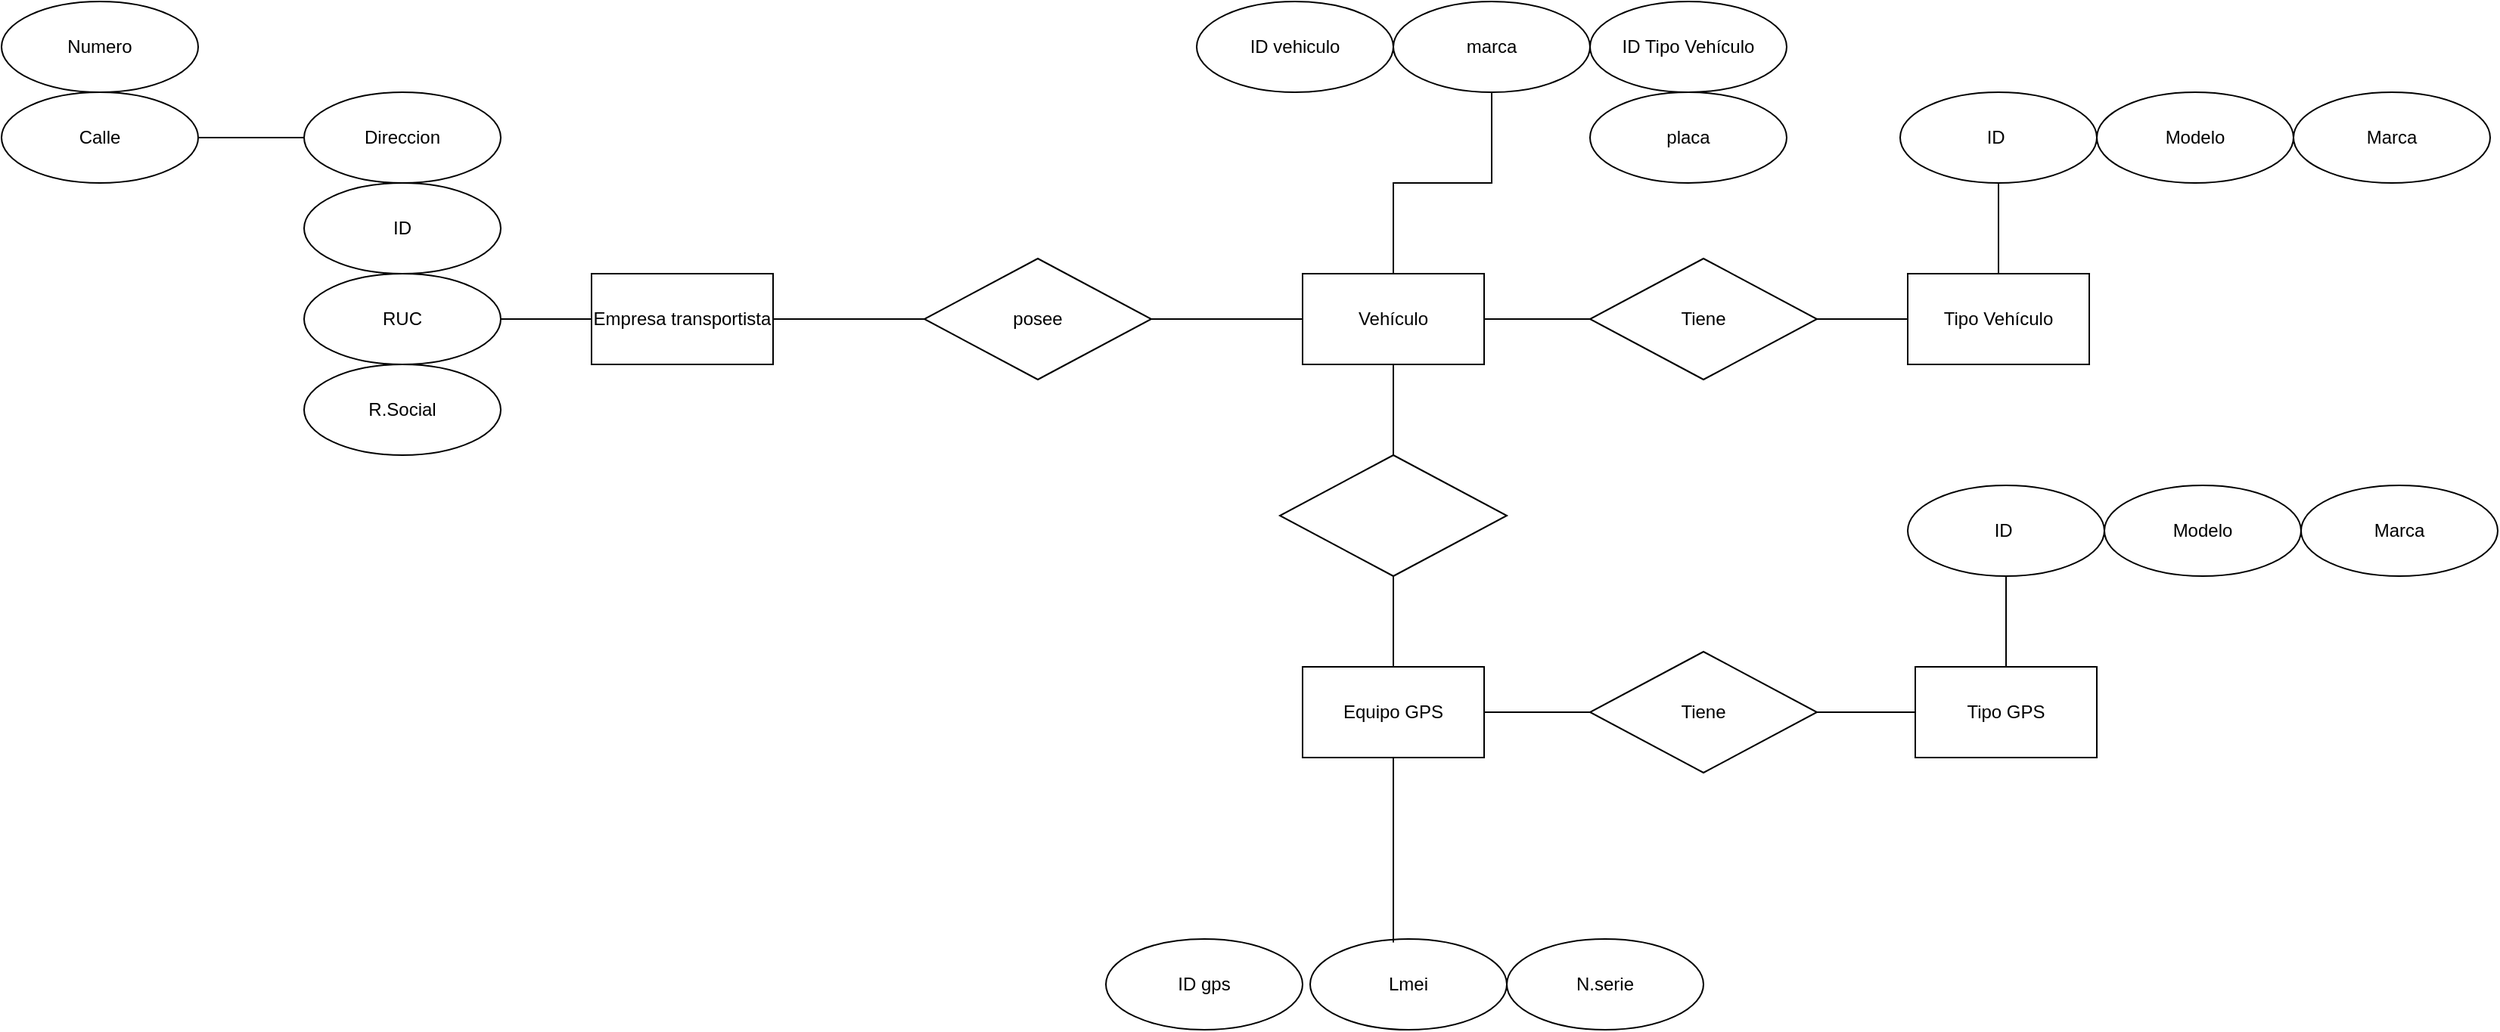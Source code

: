 <mxfile version="26.0.12">
  <diagram name="Page-1" id="0W0j58zksBqhTRM9sNPT">
    <mxGraphModel dx="2076" dy="772" grid="1" gridSize="10" guides="1" tooltips="1" connect="1" arrows="1" fold="1" page="1" pageScale="1" pageWidth="850" pageHeight="1100" math="0" shadow="0">
      <root>
        <mxCell id="0" />
        <mxCell id="1" parent="0" />
        <mxCell id="ETctDNKKhU5Dmu6BSKCJ-19" style="edgeStyle=orthogonalEdgeStyle;rounded=0;orthogonalLoop=1;jettySize=auto;html=1;entryX=0.5;entryY=1;entryDx=0;entryDy=0;endArrow=none;startFill=0;" edge="1" parent="1" source="ETctDNKKhU5Dmu6BSKCJ-2" target="ETctDNKKhU5Dmu6BSKCJ-12">
          <mxGeometry relative="1" as="geometry" />
        </mxCell>
        <mxCell id="ETctDNKKhU5Dmu6BSKCJ-2" value="Vehículo" style="rounded=0;whiteSpace=wrap;html=1;" vertex="1" parent="1">
          <mxGeometry x="510" y="260" width="120" height="60" as="geometry" />
        </mxCell>
        <mxCell id="ETctDNKKhU5Dmu6BSKCJ-8" style="edgeStyle=orthogonalEdgeStyle;rounded=0;orthogonalLoop=1;jettySize=auto;html=1;entryX=0;entryY=0.5;entryDx=0;entryDy=0;endArrow=none;startFill=0;" edge="1" parent="1" source="ETctDNKKhU5Dmu6BSKCJ-3" target="ETctDNKKhU5Dmu6BSKCJ-6">
          <mxGeometry relative="1" as="geometry" />
        </mxCell>
        <mxCell id="ETctDNKKhU5Dmu6BSKCJ-3" value="Empresa transportista" style="rounded=0;whiteSpace=wrap;html=1;" vertex="1" parent="1">
          <mxGeometry x="40" y="260" width="120" height="60" as="geometry" />
        </mxCell>
        <mxCell id="ETctDNKKhU5Dmu6BSKCJ-4" value="Equipo GPS" style="rounded=0;whiteSpace=wrap;html=1;" vertex="1" parent="1">
          <mxGeometry x="510" y="520" width="120" height="60" as="geometry" />
        </mxCell>
        <mxCell id="ETctDNKKhU5Dmu6BSKCJ-5" value="ID vehiculo" style="ellipse;whiteSpace=wrap;html=1;" vertex="1" parent="1">
          <mxGeometry x="440" y="80" width="130" height="60" as="geometry" />
        </mxCell>
        <mxCell id="ETctDNKKhU5Dmu6BSKCJ-9" style="edgeStyle=orthogonalEdgeStyle;rounded=0;orthogonalLoop=1;jettySize=auto;html=1;entryX=0;entryY=0.5;entryDx=0;entryDy=0;endArrow=none;startFill=0;" edge="1" parent="1" source="ETctDNKKhU5Dmu6BSKCJ-6" target="ETctDNKKhU5Dmu6BSKCJ-2">
          <mxGeometry relative="1" as="geometry" />
        </mxCell>
        <mxCell id="ETctDNKKhU5Dmu6BSKCJ-6" value="posee" style="rhombus;whiteSpace=wrap;html=1;" vertex="1" parent="1">
          <mxGeometry x="260" y="250" width="150" height="80" as="geometry" />
        </mxCell>
        <mxCell id="ETctDNKKhU5Dmu6BSKCJ-10" style="edgeStyle=orthogonalEdgeStyle;rounded=0;orthogonalLoop=1;jettySize=auto;html=1;endArrow=none;startFill=0;" edge="1" parent="1" source="ETctDNKKhU5Dmu6BSKCJ-7" target="ETctDNKKhU5Dmu6BSKCJ-2">
          <mxGeometry relative="1" as="geometry" />
        </mxCell>
        <mxCell id="ETctDNKKhU5Dmu6BSKCJ-11" style="edgeStyle=orthogonalEdgeStyle;rounded=0;orthogonalLoop=1;jettySize=auto;html=1;entryX=0.5;entryY=0;entryDx=0;entryDy=0;endArrow=none;startFill=0;" edge="1" parent="1" source="ETctDNKKhU5Dmu6BSKCJ-7" target="ETctDNKKhU5Dmu6BSKCJ-4">
          <mxGeometry relative="1" as="geometry" />
        </mxCell>
        <mxCell id="ETctDNKKhU5Dmu6BSKCJ-7" value="" style="rhombus;whiteSpace=wrap;html=1;" vertex="1" parent="1">
          <mxGeometry x="495" y="380" width="150" height="80" as="geometry" />
        </mxCell>
        <mxCell id="ETctDNKKhU5Dmu6BSKCJ-12" value="marca" style="ellipse;whiteSpace=wrap;html=1;" vertex="1" parent="1">
          <mxGeometry x="570" y="80" width="130" height="60" as="geometry" />
        </mxCell>
        <mxCell id="ETctDNKKhU5Dmu6BSKCJ-13" value="ID gps" style="ellipse;whiteSpace=wrap;html=1;" vertex="1" parent="1">
          <mxGeometry x="380" y="700" width="130" height="60" as="geometry" />
        </mxCell>
        <mxCell id="ETctDNKKhU5Dmu6BSKCJ-14" value="ID Tipo Vehículo" style="ellipse;whiteSpace=wrap;html=1;" vertex="1" parent="1">
          <mxGeometry x="700" y="80" width="130" height="60" as="geometry" />
        </mxCell>
        <mxCell id="ETctDNKKhU5Dmu6BSKCJ-15" value="placa" style="ellipse;whiteSpace=wrap;html=1;" vertex="1" parent="1">
          <mxGeometry x="700" y="140" width="130" height="60" as="geometry" />
        </mxCell>
        <mxCell id="ETctDNKKhU5Dmu6BSKCJ-16" value="Lmei" style="ellipse;whiteSpace=wrap;html=1;" vertex="1" parent="1">
          <mxGeometry x="515" y="700" width="130" height="60" as="geometry" />
        </mxCell>
        <mxCell id="ETctDNKKhU5Dmu6BSKCJ-17" value="N.serie" style="ellipse;whiteSpace=wrap;html=1;" vertex="1" parent="1">
          <mxGeometry x="645" y="700" width="130" height="60" as="geometry" />
        </mxCell>
        <mxCell id="ETctDNKKhU5Dmu6BSKCJ-18" style="edgeStyle=orthogonalEdgeStyle;rounded=0;orthogonalLoop=1;jettySize=auto;html=1;entryX=0.423;entryY=0.038;entryDx=0;entryDy=0;entryPerimeter=0;endArrow=none;startFill=0;" edge="1" parent="1" source="ETctDNKKhU5Dmu6BSKCJ-4" target="ETctDNKKhU5Dmu6BSKCJ-16">
          <mxGeometry relative="1" as="geometry" />
        </mxCell>
        <mxCell id="ETctDNKKhU5Dmu6BSKCJ-20" value="Direccion" style="ellipse;whiteSpace=wrap;html=1;" vertex="1" parent="1">
          <mxGeometry x="-150" y="140" width="130" height="60" as="geometry" />
        </mxCell>
        <mxCell id="ETctDNKKhU5Dmu6BSKCJ-21" value="ID" style="ellipse;whiteSpace=wrap;html=1;" vertex="1" parent="1">
          <mxGeometry x="-150" y="200" width="130" height="60" as="geometry" />
        </mxCell>
        <mxCell id="ETctDNKKhU5Dmu6BSKCJ-27" style="edgeStyle=orthogonalEdgeStyle;rounded=0;orthogonalLoop=1;jettySize=auto;html=1;endArrow=none;startFill=0;" edge="1" parent="1" source="ETctDNKKhU5Dmu6BSKCJ-22" target="ETctDNKKhU5Dmu6BSKCJ-3">
          <mxGeometry relative="1" as="geometry" />
        </mxCell>
        <mxCell id="ETctDNKKhU5Dmu6BSKCJ-22" value="RUC" style="ellipse;whiteSpace=wrap;html=1;" vertex="1" parent="1">
          <mxGeometry x="-150" y="260" width="130" height="60" as="geometry" />
        </mxCell>
        <mxCell id="ETctDNKKhU5Dmu6BSKCJ-23" value="R.Social" style="ellipse;whiteSpace=wrap;html=1;" vertex="1" parent="1">
          <mxGeometry x="-150" y="320" width="130" height="60" as="geometry" />
        </mxCell>
        <mxCell id="ETctDNKKhU5Dmu6BSKCJ-26" style="edgeStyle=orthogonalEdgeStyle;rounded=0;orthogonalLoop=1;jettySize=auto;html=1;entryX=0;entryY=0.5;entryDx=0;entryDy=0;endArrow=none;startFill=0;" edge="1" parent="1" source="ETctDNKKhU5Dmu6BSKCJ-24" target="ETctDNKKhU5Dmu6BSKCJ-20">
          <mxGeometry relative="1" as="geometry" />
        </mxCell>
        <mxCell id="ETctDNKKhU5Dmu6BSKCJ-24" value="Calle" style="ellipse;whiteSpace=wrap;html=1;" vertex="1" parent="1">
          <mxGeometry x="-350" y="140" width="130" height="60" as="geometry" />
        </mxCell>
        <mxCell id="ETctDNKKhU5Dmu6BSKCJ-25" value="Numero" style="ellipse;whiteSpace=wrap;html=1;" vertex="1" parent="1">
          <mxGeometry x="-350" y="80" width="130" height="60" as="geometry" />
        </mxCell>
        <mxCell id="ETctDNKKhU5Dmu6BSKCJ-35" style="edgeStyle=orthogonalEdgeStyle;rounded=0;orthogonalLoop=1;jettySize=auto;html=1;entryX=0.5;entryY=1;entryDx=0;entryDy=0;endArrow=none;startFill=0;" edge="1" parent="1" source="ETctDNKKhU5Dmu6BSKCJ-28" target="ETctDNKKhU5Dmu6BSKCJ-32">
          <mxGeometry relative="1" as="geometry" />
        </mxCell>
        <mxCell id="ETctDNKKhU5Dmu6BSKCJ-28" value="Tipo Vehículo" style="rounded=0;whiteSpace=wrap;html=1;" vertex="1" parent="1">
          <mxGeometry x="910" y="260" width="120" height="60" as="geometry" />
        </mxCell>
        <mxCell id="ETctDNKKhU5Dmu6BSKCJ-30" style="edgeStyle=orthogonalEdgeStyle;rounded=0;orthogonalLoop=1;jettySize=auto;html=1;endArrow=none;startFill=0;" edge="1" parent="1" source="ETctDNKKhU5Dmu6BSKCJ-29" target="ETctDNKKhU5Dmu6BSKCJ-2">
          <mxGeometry relative="1" as="geometry" />
        </mxCell>
        <mxCell id="ETctDNKKhU5Dmu6BSKCJ-31" style="edgeStyle=orthogonalEdgeStyle;rounded=0;orthogonalLoop=1;jettySize=auto;html=1;entryX=0;entryY=0.5;entryDx=0;entryDy=0;endArrow=none;startFill=0;" edge="1" parent="1" source="ETctDNKKhU5Dmu6BSKCJ-29" target="ETctDNKKhU5Dmu6BSKCJ-28">
          <mxGeometry relative="1" as="geometry" />
        </mxCell>
        <mxCell id="ETctDNKKhU5Dmu6BSKCJ-29" value="Tiene" style="rhombus;whiteSpace=wrap;html=1;" vertex="1" parent="1">
          <mxGeometry x="700" y="250" width="150" height="80" as="geometry" />
        </mxCell>
        <mxCell id="ETctDNKKhU5Dmu6BSKCJ-32" value="ID&amp;nbsp;" style="ellipse;whiteSpace=wrap;html=1;" vertex="1" parent="1">
          <mxGeometry x="905" y="140" width="130" height="60" as="geometry" />
        </mxCell>
        <mxCell id="ETctDNKKhU5Dmu6BSKCJ-33" value="Marca" style="ellipse;whiteSpace=wrap;html=1;" vertex="1" parent="1">
          <mxGeometry x="1165" y="140" width="130" height="60" as="geometry" />
        </mxCell>
        <mxCell id="ETctDNKKhU5Dmu6BSKCJ-34" value="Modelo" style="ellipse;whiteSpace=wrap;html=1;" vertex="1" parent="1">
          <mxGeometry x="1035" y="140" width="130" height="60" as="geometry" />
        </mxCell>
        <mxCell id="ETctDNKKhU5Dmu6BSKCJ-36" style="edgeStyle=orthogonalEdgeStyle;rounded=0;orthogonalLoop=1;jettySize=auto;html=1;entryX=0.5;entryY=1;entryDx=0;entryDy=0;endArrow=none;startFill=0;" edge="1" parent="1" source="ETctDNKKhU5Dmu6BSKCJ-37" target="ETctDNKKhU5Dmu6BSKCJ-38">
          <mxGeometry relative="1" as="geometry" />
        </mxCell>
        <mxCell id="ETctDNKKhU5Dmu6BSKCJ-37" value="Tipo GPS" style="rounded=0;whiteSpace=wrap;html=1;" vertex="1" parent="1">
          <mxGeometry x="915" y="520" width="120" height="60" as="geometry" />
        </mxCell>
        <mxCell id="ETctDNKKhU5Dmu6BSKCJ-38" value="ID&amp;nbsp;" style="ellipse;whiteSpace=wrap;html=1;" vertex="1" parent="1">
          <mxGeometry x="910" y="400" width="130" height="60" as="geometry" />
        </mxCell>
        <mxCell id="ETctDNKKhU5Dmu6BSKCJ-39" value="Marca" style="ellipse;whiteSpace=wrap;html=1;" vertex="1" parent="1">
          <mxGeometry x="1170" y="400" width="130" height="60" as="geometry" />
        </mxCell>
        <mxCell id="ETctDNKKhU5Dmu6BSKCJ-40" value="Modelo" style="ellipse;whiteSpace=wrap;html=1;" vertex="1" parent="1">
          <mxGeometry x="1040" y="400" width="130" height="60" as="geometry" />
        </mxCell>
        <mxCell id="ETctDNKKhU5Dmu6BSKCJ-43" style="edgeStyle=orthogonalEdgeStyle;rounded=0;orthogonalLoop=1;jettySize=auto;html=1;entryX=0;entryY=0.5;entryDx=0;entryDy=0;endArrow=none;startFill=0;" edge="1" parent="1" source="ETctDNKKhU5Dmu6BSKCJ-41" target="ETctDNKKhU5Dmu6BSKCJ-37">
          <mxGeometry relative="1" as="geometry" />
        </mxCell>
        <mxCell id="ETctDNKKhU5Dmu6BSKCJ-41" value="Tiene" style="rhombus;whiteSpace=wrap;html=1;" vertex="1" parent="1">
          <mxGeometry x="700" y="510" width="150" height="80" as="geometry" />
        </mxCell>
        <mxCell id="ETctDNKKhU5Dmu6BSKCJ-42" style="edgeStyle=orthogonalEdgeStyle;rounded=0;orthogonalLoop=1;jettySize=auto;html=1;endArrow=none;startFill=0;" edge="1" parent="1" source="ETctDNKKhU5Dmu6BSKCJ-4">
          <mxGeometry relative="1" as="geometry">
            <mxPoint x="700" y="550" as="targetPoint" />
          </mxGeometry>
        </mxCell>
      </root>
    </mxGraphModel>
  </diagram>
</mxfile>
